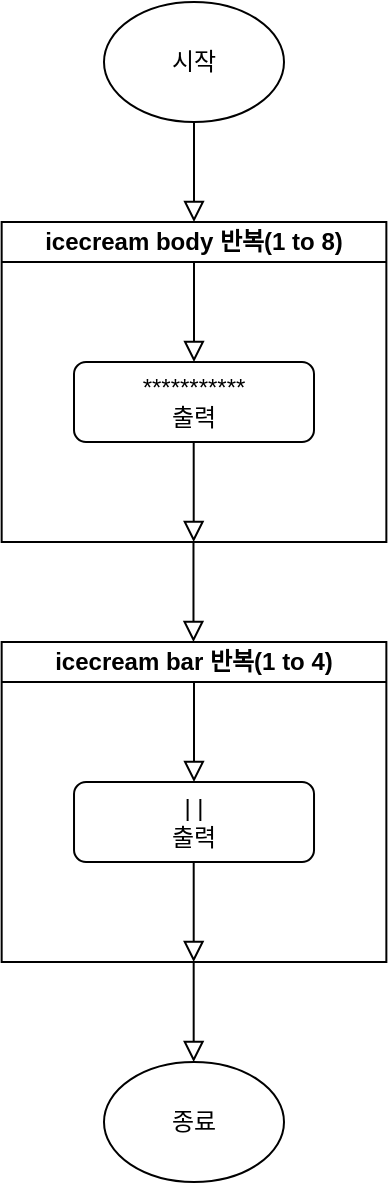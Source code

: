 <mxfile version="24.6.4" type="device">
  <diagram id="C5RBs43oDa-KdzZeNtuy" name="Page-1">
    <mxGraphModel dx="1409" dy="970" grid="1" gridSize="10" guides="1" tooltips="1" connect="1" arrows="1" fold="1" page="1" pageScale="1" pageWidth="827" pageHeight="1169" math="0" shadow="0">
      <root>
        <mxCell id="WIyWlLk6GJQsqaUBKTNV-0" />
        <mxCell id="WIyWlLk6GJQsqaUBKTNV-1" parent="WIyWlLk6GJQsqaUBKTNV-0" />
        <mxCell id="E6NcGJ8uHg528YLHbERM-0" value="시작" style="ellipse;whiteSpace=wrap;html=1;" parent="WIyWlLk6GJQsqaUBKTNV-1" vertex="1">
          <mxGeometry x="205" y="110" width="90" height="60" as="geometry" />
        </mxCell>
        <mxCell id="E6NcGJ8uHg528YLHbERM-34" value="종료" style="ellipse;whiteSpace=wrap;html=1;" parent="WIyWlLk6GJQsqaUBKTNV-1" vertex="1">
          <mxGeometry x="205" y="640" width="90" height="60" as="geometry" />
        </mxCell>
        <mxCell id="N5_WmUoMu1D_pGKbQtwv-4" value="icecream body 반복(1 to 8)" style="swimlane;whiteSpace=wrap;html=1;startSize=20;" vertex="1" parent="WIyWlLk6GJQsqaUBKTNV-1">
          <mxGeometry x="153.83" y="220" width="192.35" height="160" as="geometry">
            <mxRectangle x="175" y="210" width="50" height="40" as="alternateBounds" />
          </mxGeometry>
        </mxCell>
        <mxCell id="E6NcGJ8uHg528YLHbERM-2" value="***********&lt;div&gt;출력&lt;/div&gt;" style="rounded=1;whiteSpace=wrap;html=1;fontSize=12;glass=0;strokeWidth=1;shadow=0;" parent="N5_WmUoMu1D_pGKbQtwv-4" vertex="1">
          <mxGeometry x="36.17" y="70" width="120" height="40" as="geometry" />
        </mxCell>
        <mxCell id="N5_WmUoMu1D_pGKbQtwv-21" value="" style="rounded=0;html=1;jettySize=auto;orthogonalLoop=1;fontSize=11;endArrow=block;endFill=0;endSize=8;strokeWidth=1;shadow=0;labelBackgroundColor=none;edgeStyle=orthogonalEdgeStyle;" edge="1" parent="N5_WmUoMu1D_pGKbQtwv-4">
          <mxGeometry relative="1" as="geometry">
            <mxPoint x="96.17" y="20" as="sourcePoint" />
            <mxPoint x="96.17" y="70" as="targetPoint" />
          </mxGeometry>
        </mxCell>
        <mxCell id="N5_WmUoMu1D_pGKbQtwv-23" value="" style="rounded=0;html=1;jettySize=auto;orthogonalLoop=1;fontSize=11;endArrow=block;endFill=0;endSize=8;strokeWidth=1;shadow=0;labelBackgroundColor=none;edgeStyle=orthogonalEdgeStyle;" edge="1" parent="N5_WmUoMu1D_pGKbQtwv-4">
          <mxGeometry relative="1" as="geometry">
            <mxPoint x="96.02" y="110" as="sourcePoint" />
            <mxPoint x="96.02" y="160" as="targetPoint" />
          </mxGeometry>
        </mxCell>
        <mxCell id="N5_WmUoMu1D_pGKbQtwv-11" value="" style="rounded=0;html=1;jettySize=auto;orthogonalLoop=1;fontSize=11;endArrow=block;endFill=0;endSize=8;strokeWidth=1;shadow=0;labelBackgroundColor=none;edgeStyle=orthogonalEdgeStyle;" edge="1" parent="WIyWlLk6GJQsqaUBKTNV-1">
          <mxGeometry relative="1" as="geometry">
            <mxPoint x="250" y="170" as="sourcePoint" />
            <mxPoint x="250" y="220" as="targetPoint" />
          </mxGeometry>
        </mxCell>
        <mxCell id="N5_WmUoMu1D_pGKbQtwv-20" value="" style="rounded=0;html=1;jettySize=auto;orthogonalLoop=1;fontSize=11;endArrow=block;endFill=0;endSize=8;strokeWidth=1;shadow=0;labelBackgroundColor=none;edgeStyle=orthogonalEdgeStyle;" edge="1" parent="WIyWlLk6GJQsqaUBKTNV-1">
          <mxGeometry relative="1" as="geometry">
            <mxPoint x="249.74" y="380" as="sourcePoint" />
            <mxPoint x="249.74" y="430" as="targetPoint" />
          </mxGeometry>
        </mxCell>
        <mxCell id="N5_WmUoMu1D_pGKbQtwv-29" value="icecream bar 반복(1 to 4)" style="swimlane;whiteSpace=wrap;html=1;startSize=20;" vertex="1" parent="WIyWlLk6GJQsqaUBKTNV-1">
          <mxGeometry x="153.83" y="430" width="192.35" height="160" as="geometry">
            <mxRectangle x="175" y="210" width="50" height="40" as="alternateBounds" />
          </mxGeometry>
        </mxCell>
        <mxCell id="N5_WmUoMu1D_pGKbQtwv-31" value="" style="rounded=0;html=1;jettySize=auto;orthogonalLoop=1;fontSize=11;endArrow=block;endFill=0;endSize=8;strokeWidth=1;shadow=0;labelBackgroundColor=none;edgeStyle=orthogonalEdgeStyle;" edge="1" parent="N5_WmUoMu1D_pGKbQtwv-29">
          <mxGeometry relative="1" as="geometry">
            <mxPoint x="96.17" y="20" as="sourcePoint" />
            <mxPoint x="96.17" y="70" as="targetPoint" />
          </mxGeometry>
        </mxCell>
        <mxCell id="N5_WmUoMu1D_pGKbQtwv-32" value="" style="rounded=0;html=1;jettySize=auto;orthogonalLoop=1;fontSize=11;endArrow=block;endFill=0;endSize=8;strokeWidth=1;shadow=0;labelBackgroundColor=none;edgeStyle=orthogonalEdgeStyle;" edge="1" parent="N5_WmUoMu1D_pGKbQtwv-29">
          <mxGeometry relative="1" as="geometry">
            <mxPoint x="96.02" y="110" as="sourcePoint" />
            <mxPoint x="96.02" y="160" as="targetPoint" />
          </mxGeometry>
        </mxCell>
        <mxCell id="E6NcGJ8uHg528YLHbERM-22" value="&lt;div&gt;&amp;nbsp; &amp;nbsp; | |&amp;nbsp; &amp;nbsp;&amp;nbsp;&lt;br&gt;출력&lt;/div&gt;" style="rounded=1;whiteSpace=wrap;html=1;fontSize=12;glass=0;strokeWidth=1;shadow=0;" parent="N5_WmUoMu1D_pGKbQtwv-29" vertex="1">
          <mxGeometry x="36.18" y="70" width="120" height="40" as="geometry" />
        </mxCell>
        <mxCell id="N5_WmUoMu1D_pGKbQtwv-33" value="" style="rounded=0;html=1;jettySize=auto;orthogonalLoop=1;fontSize=11;endArrow=block;endFill=0;endSize=8;strokeWidth=1;shadow=0;labelBackgroundColor=none;edgeStyle=orthogonalEdgeStyle;" edge="1" parent="WIyWlLk6GJQsqaUBKTNV-1">
          <mxGeometry relative="1" as="geometry">
            <mxPoint x="249.84" y="590" as="sourcePoint" />
            <mxPoint x="249.84" y="640" as="targetPoint" />
          </mxGeometry>
        </mxCell>
      </root>
    </mxGraphModel>
  </diagram>
</mxfile>
